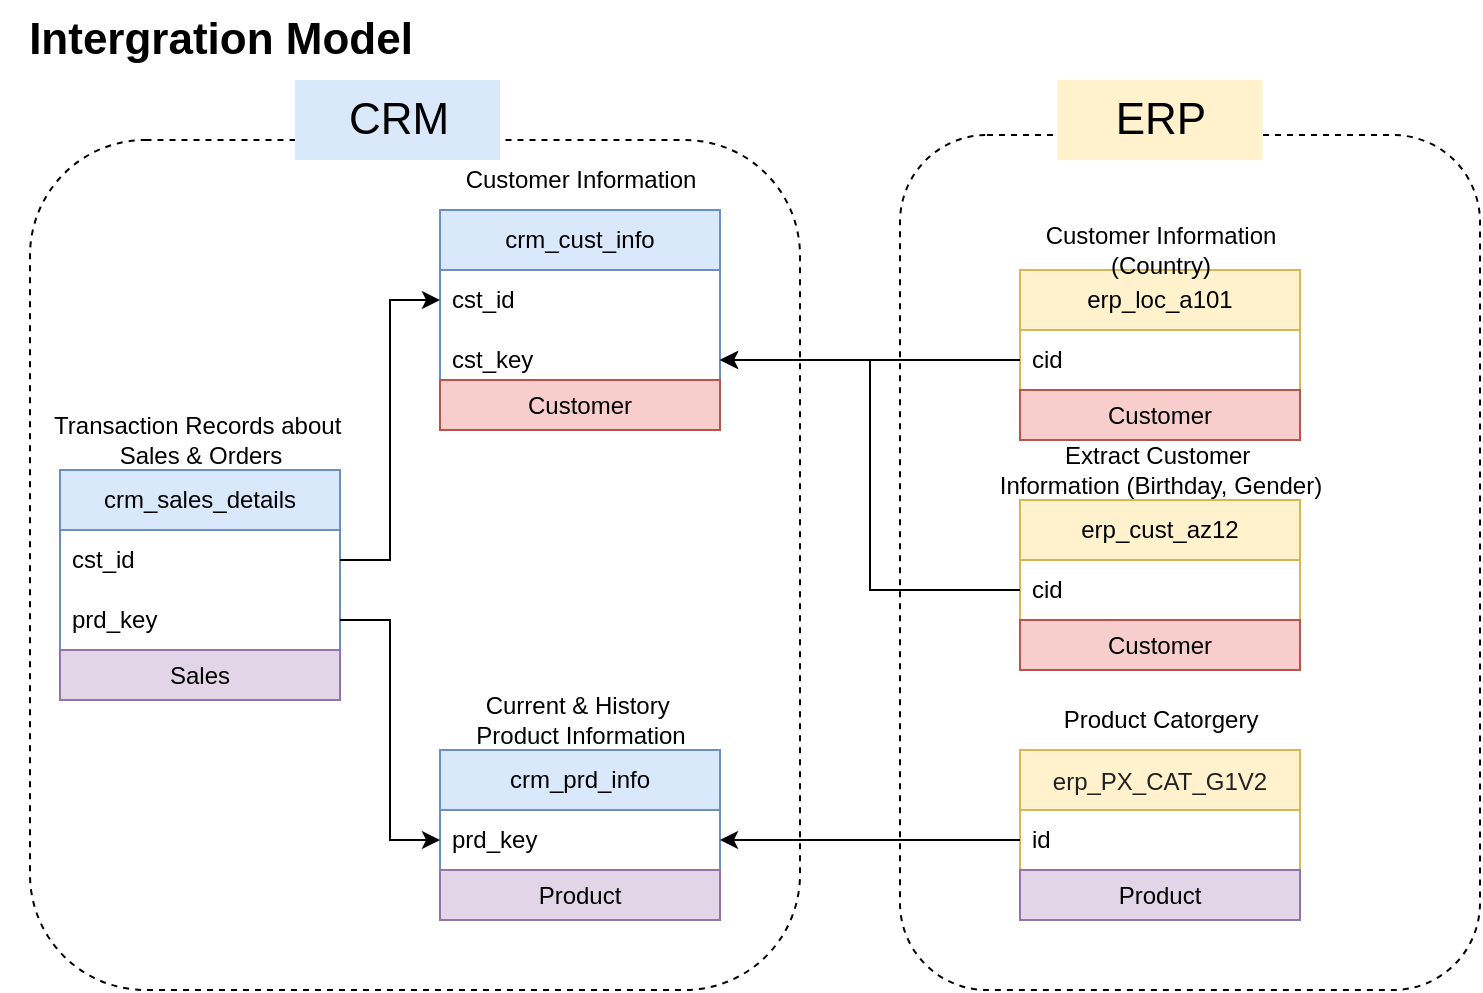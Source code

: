 <mxfile version="27.0.9">
  <diagram name="第 1 页" id="uFXbsXMEGi-VbBYZTvGh">
    <mxGraphModel dx="837" dy="540" grid="0" gridSize="10" guides="1" tooltips="1" connect="1" arrows="1" fold="1" page="1" pageScale="1" pageWidth="827" pageHeight="1169" math="0" shadow="0">
      <root>
        <mxCell id="0" />
        <mxCell id="1" parent="0" />
        <mxCell id="TVlEixporJxNpFRVTQEc-40" value="" style="rounded=1;whiteSpace=wrap;html=1;fillColor=none;dashed=1;" parent="1" vertex="1">
          <mxGeometry x="25" y="75" width="385" height="425" as="geometry" />
        </mxCell>
        <mxCell id="TVlEixporJxNpFRVTQEc-42" value="" style="rounded=1;whiteSpace=wrap;html=1;fillColor=none;dashed=1;" parent="1" vertex="1">
          <mxGeometry x="460" y="72.5" width="290" height="427.5" as="geometry" />
        </mxCell>
        <mxCell id="TVlEixporJxNpFRVTQEc-1" value="&lt;b&gt;&lt;font style=&quot;font-size: 22px;&quot;&gt;Intergration Model&lt;/font&gt;&lt;/b&gt;" style="text;html=1;align=center;verticalAlign=middle;resizable=0;points=[];autosize=1;strokeColor=none;fillColor=none;" parent="1" vertex="1">
          <mxGeometry x="10" y="5" width="220" height="40" as="geometry" />
        </mxCell>
        <mxCell id="TVlEixporJxNpFRVTQEc-2" value="crm_cust_info" style="swimlane;fontStyle=0;childLayout=stackLayout;horizontal=1;startSize=30;horizontalStack=0;resizeParent=1;resizeParentMax=0;resizeLast=0;collapsible=1;marginBottom=0;whiteSpace=wrap;html=1;fillColor=#dae8fc;strokeColor=#6c8ebf;" parent="1" vertex="1">
          <mxGeometry x="230" y="110" width="140" height="90" as="geometry" />
        </mxCell>
        <mxCell id="TVlEixporJxNpFRVTQEc-3" value="cst_id" style="text;strokeColor=none;fillColor=none;align=left;verticalAlign=middle;spacingLeft=4;spacingRight=4;overflow=hidden;points=[[0,0.5],[1,0.5]];portConstraint=eastwest;rotatable=0;whiteSpace=wrap;html=1;" parent="TVlEixporJxNpFRVTQEc-2" vertex="1">
          <mxGeometry y="30" width="140" height="30" as="geometry" />
        </mxCell>
        <mxCell id="TVlEixporJxNpFRVTQEc-19" value="cst_key" style="text;strokeColor=none;fillColor=none;align=left;verticalAlign=middle;spacingLeft=4;spacingRight=4;overflow=hidden;points=[[0,0.5],[1,0.5]];portConstraint=eastwest;rotatable=0;whiteSpace=wrap;html=1;" parent="TVlEixporJxNpFRVTQEc-2" vertex="1">
          <mxGeometry y="60" width="140" height="30" as="geometry" />
        </mxCell>
        <mxCell id="TVlEixporJxNpFRVTQEc-6" value="Customer Information" style="text;html=1;align=center;verticalAlign=middle;resizable=0;points=[];autosize=1;strokeColor=none;fillColor=none;" parent="1" vertex="1">
          <mxGeometry x="230" y="80" width="140" height="30" as="geometry" />
        </mxCell>
        <mxCell id="TVlEixporJxNpFRVTQEc-7" value="crm_prd_info" style="swimlane;fontStyle=0;childLayout=stackLayout;horizontal=1;startSize=30;horizontalStack=0;resizeParent=1;resizeParentMax=0;resizeLast=0;collapsible=1;marginBottom=0;whiteSpace=wrap;html=1;fillColor=#dae8fc;strokeColor=#6c8ebf;" parent="1" vertex="1">
          <mxGeometry x="230" y="380" width="140" height="60" as="geometry" />
        </mxCell>
        <mxCell id="TVlEixporJxNpFRVTQEc-8" value="prd_key" style="text;strokeColor=none;fillColor=none;align=left;verticalAlign=middle;spacingLeft=4;spacingRight=4;overflow=hidden;points=[[0,0.5],[1,0.5]];portConstraint=eastwest;rotatable=0;whiteSpace=wrap;html=1;" parent="TVlEixporJxNpFRVTQEc-7" vertex="1">
          <mxGeometry y="30" width="140" height="30" as="geometry" />
        </mxCell>
        <mxCell id="TVlEixporJxNpFRVTQEc-9" value="Current &amp;amp; History&amp;nbsp;&lt;div&gt;Product Information&lt;/div&gt;" style="text;html=1;align=center;verticalAlign=middle;resizable=0;points=[];autosize=1;strokeColor=none;fillColor=none;" parent="1" vertex="1">
          <mxGeometry x="235" y="345" width="130" height="40" as="geometry" />
        </mxCell>
        <mxCell id="TVlEixporJxNpFRVTQEc-13" value="crm_sales_details" style="swimlane;fontStyle=0;childLayout=stackLayout;horizontal=1;startSize=30;horizontalStack=0;resizeParent=1;resizeParentMax=0;resizeLast=0;collapsible=1;marginBottom=0;whiteSpace=wrap;html=1;fillColor=#dae8fc;strokeColor=#6c8ebf;" parent="1" vertex="1">
          <mxGeometry x="40" y="240" width="140" height="90" as="geometry" />
        </mxCell>
        <mxCell id="TVlEixporJxNpFRVTQEc-18" value="cst_id" style="text;strokeColor=none;fillColor=none;align=left;verticalAlign=middle;spacingLeft=4;spacingRight=4;overflow=hidden;points=[[0,0.5],[1,0.5]];portConstraint=eastwest;rotatable=0;whiteSpace=wrap;html=1;" parent="TVlEixporJxNpFRVTQEc-13" vertex="1">
          <mxGeometry y="30" width="140" height="30" as="geometry" />
        </mxCell>
        <mxCell id="TVlEixporJxNpFRVTQEc-14" value="prd_key" style="text;strokeColor=none;fillColor=none;align=left;verticalAlign=middle;spacingLeft=4;spacingRight=4;overflow=hidden;points=[[0,0.5],[1,0.5]];portConstraint=eastwest;rotatable=0;whiteSpace=wrap;html=1;" parent="TVlEixporJxNpFRVTQEc-13" vertex="1">
          <mxGeometry y="60" width="140" height="30" as="geometry" />
        </mxCell>
        <mxCell id="TVlEixporJxNpFRVTQEc-15" value="Transaction Records about&amp;nbsp;&lt;div&gt;Sales &amp;amp; Orders&lt;/div&gt;" style="text;html=1;align=center;verticalAlign=middle;resizable=0;points=[];autosize=1;strokeColor=none;fillColor=none;" parent="1" vertex="1">
          <mxGeometry x="25" y="205" width="170" height="40" as="geometry" />
        </mxCell>
        <mxCell id="TVlEixporJxNpFRVTQEc-20" value="erp_cust_az12" style="swimlane;fontStyle=0;childLayout=stackLayout;horizontal=1;startSize=30;horizontalStack=0;resizeParent=1;resizeParentMax=0;resizeLast=0;collapsible=1;marginBottom=0;whiteSpace=wrap;html=1;fillColor=#fff2cc;strokeColor=#d6b656;" parent="1" vertex="1">
          <mxGeometry x="520" y="255" width="140" height="60" as="geometry" />
        </mxCell>
        <mxCell id="TVlEixporJxNpFRVTQEc-21" value="cid" style="text;strokeColor=none;fillColor=none;align=left;verticalAlign=middle;spacingLeft=4;spacingRight=4;overflow=hidden;points=[[0,0.5],[1,0.5]];portConstraint=eastwest;rotatable=0;whiteSpace=wrap;html=1;" parent="TVlEixporJxNpFRVTQEc-20" vertex="1">
          <mxGeometry y="30" width="140" height="30" as="geometry" />
        </mxCell>
        <mxCell id="TVlEixporJxNpFRVTQEc-22" value="Extract Customer&amp;nbsp;&lt;div&gt;Information (Birthday, Gender)&lt;/div&gt;" style="text;html=1;align=center;verticalAlign=middle;resizable=0;points=[];autosize=1;strokeColor=none;fillColor=none;" parent="1" vertex="1">
          <mxGeometry x="500" y="220" width="180" height="40" as="geometry" />
        </mxCell>
        <mxCell id="TVlEixporJxNpFRVTQEc-24" style="edgeStyle=orthogonalEdgeStyle;rounded=0;orthogonalLoop=1;jettySize=auto;html=1;exitX=1;exitY=0.5;exitDx=0;exitDy=0;entryX=0;entryY=0.5;entryDx=0;entryDy=0;" parent="1" source="TVlEixporJxNpFRVTQEc-18" target="TVlEixporJxNpFRVTQEc-3" edge="1">
          <mxGeometry relative="1" as="geometry" />
        </mxCell>
        <mxCell id="TVlEixporJxNpFRVTQEc-26" style="edgeStyle=orthogonalEdgeStyle;rounded=0;orthogonalLoop=1;jettySize=auto;html=1;exitX=1;exitY=0.5;exitDx=0;exitDy=0;entryX=0;entryY=0.5;entryDx=0;entryDy=0;" parent="1" source="TVlEixporJxNpFRVTQEc-14" target="TVlEixporJxNpFRVTQEc-8" edge="1">
          <mxGeometry relative="1" as="geometry" />
        </mxCell>
        <mxCell id="TVlEixporJxNpFRVTQEc-28" value="erp_loc_a101" style="swimlane;fontStyle=0;childLayout=stackLayout;horizontal=1;startSize=30;horizontalStack=0;resizeParent=1;resizeParentMax=0;resizeLast=0;collapsible=1;marginBottom=0;whiteSpace=wrap;html=1;fillColor=#fff2cc;strokeColor=#d6b656;" parent="1" vertex="1">
          <mxGeometry x="520" y="140" width="140" height="60" as="geometry" />
        </mxCell>
        <mxCell id="TVlEixporJxNpFRVTQEc-29" value="cid" style="text;strokeColor=none;fillColor=none;align=left;verticalAlign=middle;spacingLeft=4;spacingRight=4;overflow=hidden;points=[[0,0.5],[1,0.5]];portConstraint=eastwest;rotatable=0;whiteSpace=wrap;html=1;" parent="TVlEixporJxNpFRVTQEc-28" vertex="1">
          <mxGeometry y="30" width="140" height="30" as="geometry" />
        </mxCell>
        <mxCell id="TVlEixporJxNpFRVTQEc-30" value="Customer Information&lt;div&gt;(Country)&lt;/div&gt;" style="text;html=1;align=center;verticalAlign=middle;resizable=0;points=[];autosize=1;strokeColor=none;fillColor=none;" parent="1" vertex="1">
          <mxGeometry x="520" y="110" width="140" height="40" as="geometry" />
        </mxCell>
        <mxCell id="TVlEixporJxNpFRVTQEc-32" value="&lt;div style=&quot;color: rgb(33, 33, 33); line-height: 18px; white-space: pre;&quot;&gt;&lt;font face=&quot;Helvetica&quot;&gt;erp_PX_CAT_G1V2&lt;/font&gt;&lt;/div&gt;" style="swimlane;fontStyle=0;childLayout=stackLayout;horizontal=1;startSize=30;horizontalStack=0;resizeParent=1;resizeParentMax=0;resizeLast=0;collapsible=1;marginBottom=0;whiteSpace=wrap;html=1;fillColor=#fff2cc;strokeColor=#d6b656;" parent="1" vertex="1">
          <mxGeometry x="520" y="380" width="140" height="60" as="geometry" />
        </mxCell>
        <mxCell id="TVlEixporJxNpFRVTQEc-33" value="id" style="text;strokeColor=none;fillColor=none;align=left;verticalAlign=middle;spacingLeft=4;spacingRight=4;overflow=hidden;points=[[0,0.5],[1,0.5]];portConstraint=eastwest;rotatable=0;whiteSpace=wrap;html=1;" parent="TVlEixporJxNpFRVTQEc-32" vertex="1">
          <mxGeometry y="30" width="140" height="30" as="geometry" />
        </mxCell>
        <mxCell id="TVlEixporJxNpFRVTQEc-34" value="Product Catorgery" style="text;html=1;align=center;verticalAlign=middle;resizable=0;points=[];autosize=1;strokeColor=none;fillColor=none;" parent="1" vertex="1">
          <mxGeometry x="530" y="350" width="120" height="30" as="geometry" />
        </mxCell>
        <mxCell id="TVlEixporJxNpFRVTQEc-37" style="edgeStyle=orthogonalEdgeStyle;rounded=0;orthogonalLoop=1;jettySize=auto;html=1;exitX=0;exitY=0.5;exitDx=0;exitDy=0;entryX=1;entryY=0.5;entryDx=0;entryDy=0;" parent="1" source="TVlEixporJxNpFRVTQEc-21" target="TVlEixporJxNpFRVTQEc-19" edge="1">
          <mxGeometry relative="1" as="geometry" />
        </mxCell>
        <mxCell id="TVlEixporJxNpFRVTQEc-38" style="edgeStyle=orthogonalEdgeStyle;rounded=0;orthogonalLoop=1;jettySize=auto;html=1;exitX=0;exitY=0.5;exitDx=0;exitDy=0;" parent="1" source="TVlEixporJxNpFRVTQEc-29" target="TVlEixporJxNpFRVTQEc-19" edge="1">
          <mxGeometry relative="1" as="geometry" />
        </mxCell>
        <mxCell id="TVlEixporJxNpFRVTQEc-39" style="edgeStyle=orthogonalEdgeStyle;rounded=0;orthogonalLoop=1;jettySize=auto;html=1;exitX=0;exitY=0.5;exitDx=0;exitDy=0;entryX=1;entryY=0.5;entryDx=0;entryDy=0;" parent="1" source="TVlEixporJxNpFRVTQEc-33" target="TVlEixporJxNpFRVTQEc-8" edge="1">
          <mxGeometry relative="1" as="geometry" />
        </mxCell>
        <mxCell id="TVlEixporJxNpFRVTQEc-41" value="&lt;font style=&quot;font-size: 22px;&quot;&gt;CRM&lt;/font&gt;" style="rounded=0;whiteSpace=wrap;html=1;strokeColor=none;fillColor=#dae8fc;" parent="1" vertex="1">
          <mxGeometry x="157.5" y="45" width="102.5" height="40" as="geometry" />
        </mxCell>
        <mxCell id="TVlEixporJxNpFRVTQEc-43" value="&lt;font style=&quot;font-size: 22px;&quot;&gt;ERP&lt;/font&gt;" style="rounded=0;whiteSpace=wrap;html=1;strokeColor=none;fillColor=#fff2cc;" parent="1" vertex="1">
          <mxGeometry x="538.75" y="45" width="102.5" height="40" as="geometry" />
        </mxCell>
        <mxCell id="TVlEixporJxNpFRVTQEc-45" value="Customer" style="text;html=1;strokeColor=#b85450;fillColor=#f8cecc;align=center;verticalAlign=middle;whiteSpace=wrap;overflow=hidden;" parent="1" vertex="1">
          <mxGeometry x="230" y="195" width="140" height="25" as="geometry" />
        </mxCell>
        <mxCell id="TVlEixporJxNpFRVTQEc-46" value="Customer" style="text;html=1;strokeColor=#b85450;fillColor=#f8cecc;align=center;verticalAlign=middle;whiteSpace=wrap;overflow=hidden;" parent="1" vertex="1">
          <mxGeometry x="520" y="200" width="140" height="25" as="geometry" />
        </mxCell>
        <mxCell id="TVlEixporJxNpFRVTQEc-47" value="Customer" style="text;html=1;strokeColor=#b85450;fillColor=#f8cecc;align=center;verticalAlign=middle;whiteSpace=wrap;overflow=hidden;" parent="1" vertex="1">
          <mxGeometry x="520" y="315" width="140" height="25" as="geometry" />
        </mxCell>
        <mxCell id="TVlEixporJxNpFRVTQEc-48" value="Product" style="text;html=1;strokeColor=#9673a6;fillColor=#e1d5e7;align=center;verticalAlign=middle;whiteSpace=wrap;overflow=hidden;" parent="1" vertex="1">
          <mxGeometry x="230" y="440" width="140" height="25" as="geometry" />
        </mxCell>
        <mxCell id="TVlEixporJxNpFRVTQEc-49" value="Product" style="text;html=1;strokeColor=#9673a6;fillColor=#e1d5e7;align=center;verticalAlign=middle;whiteSpace=wrap;overflow=hidden;" parent="1" vertex="1">
          <mxGeometry x="520" y="440" width="140" height="25" as="geometry" />
        </mxCell>
        <mxCell id="TVlEixporJxNpFRVTQEc-50" value="Sales" style="text;html=1;strokeColor=#9673a6;fillColor=#e1d5e7;align=center;verticalAlign=middle;whiteSpace=wrap;overflow=hidden;" parent="1" vertex="1">
          <mxGeometry x="40" y="330" width="140" height="25" as="geometry" />
        </mxCell>
      </root>
    </mxGraphModel>
  </diagram>
</mxfile>
